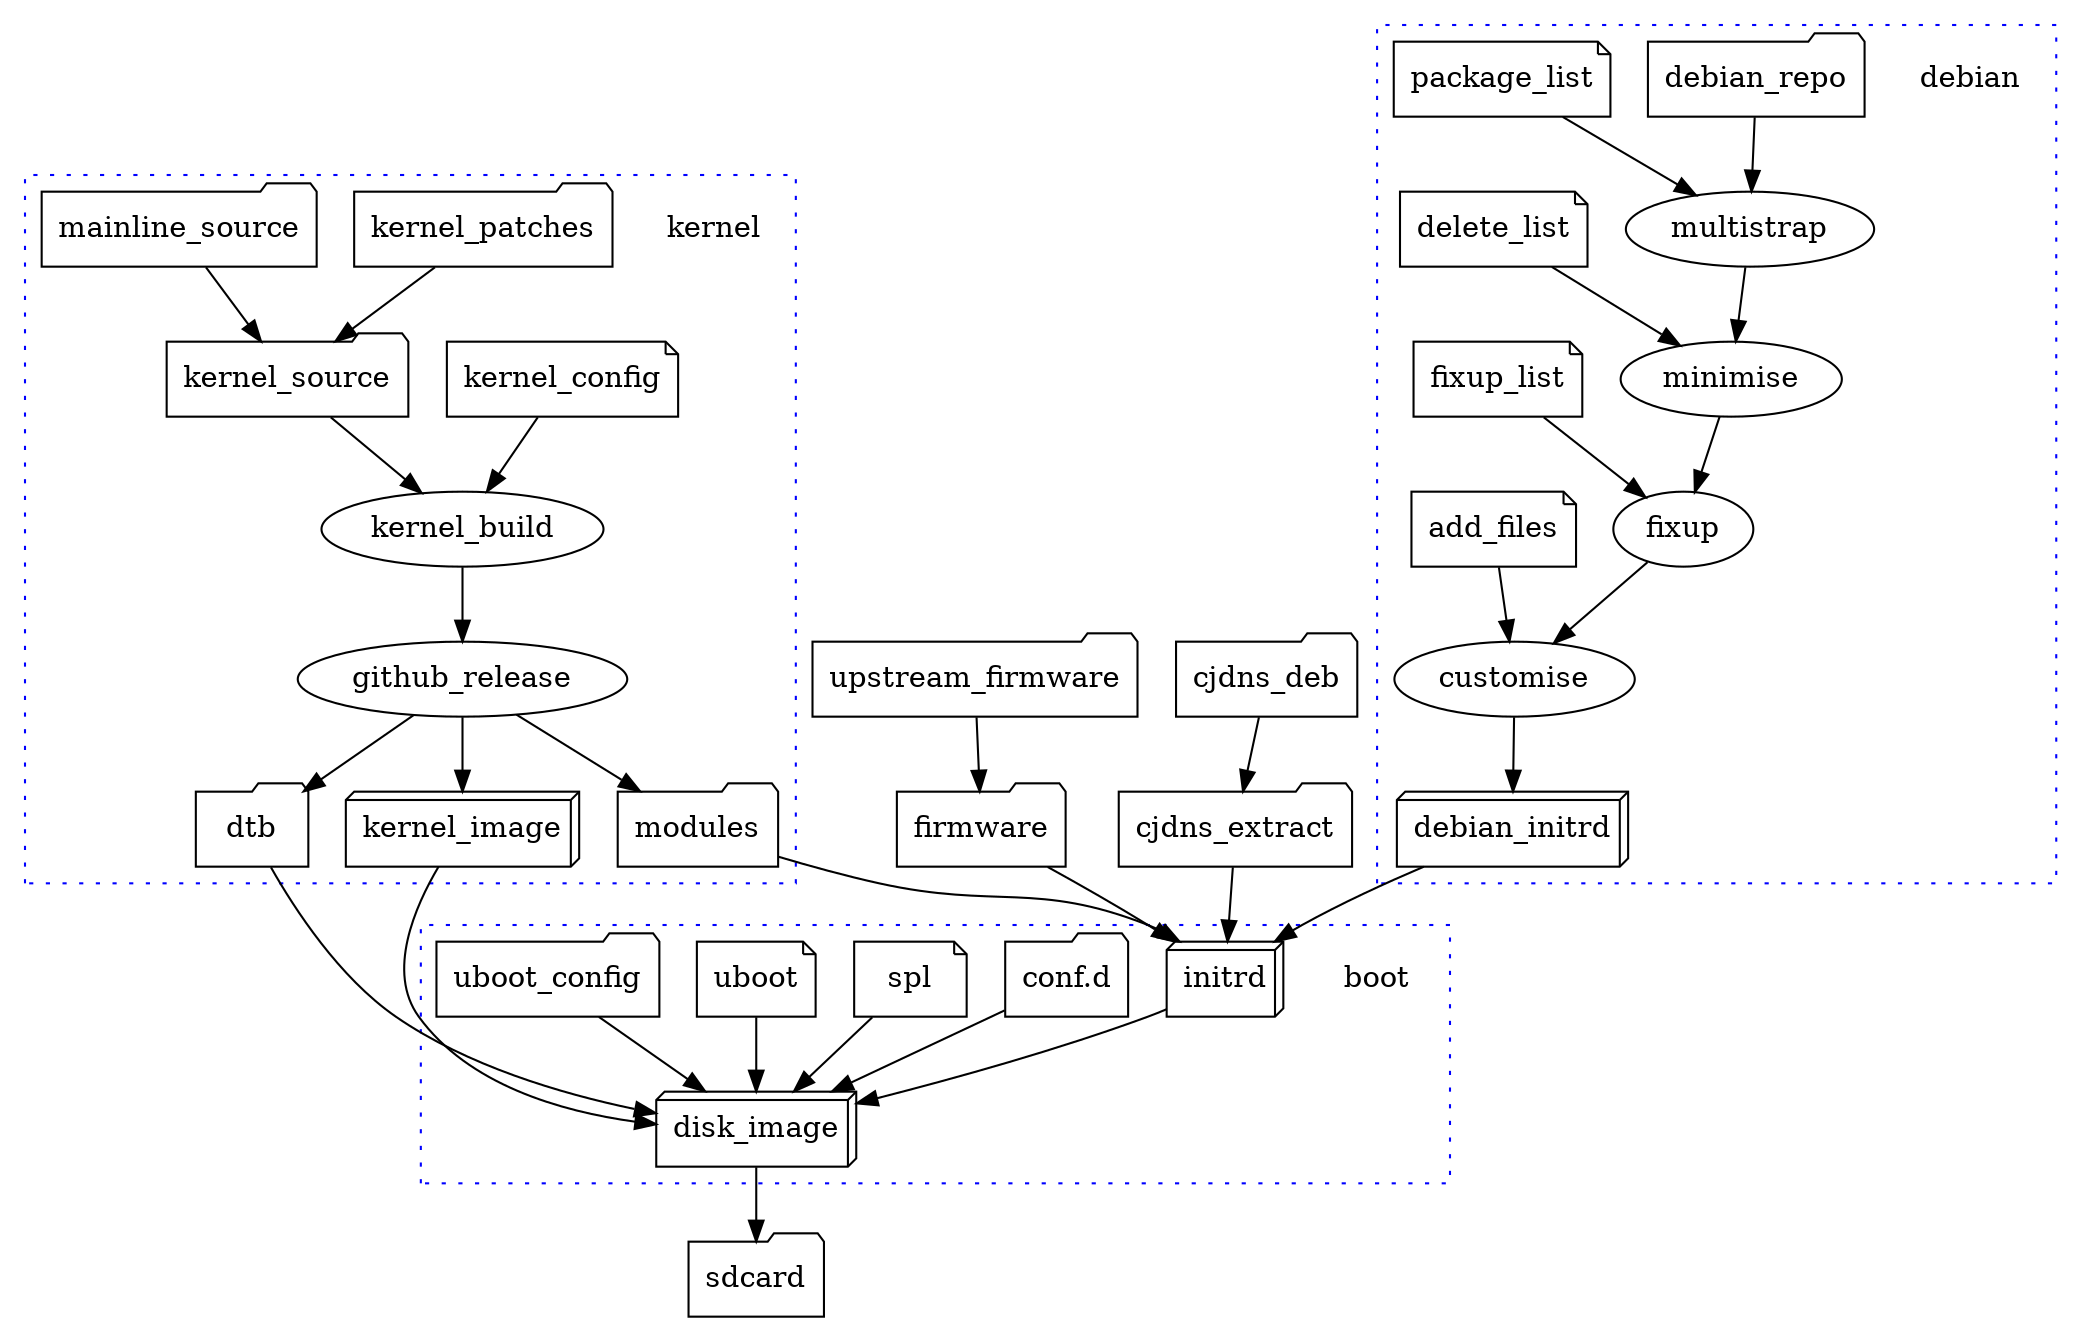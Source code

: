 #
# Outline how the build process works
#

digraph g{

    subgraph cluster_debian {
        debian [shape=plaintext];
        graph[style=dotted];
        color=blue;

        debian_repo [shape=folder];
        package_list [shape=note];
        delete_list [shape=note];
        fixup_list [shape=note];
        add_files [shape=note];
        debian_initrd [shape=box3d];

        debian_repo -> multistrap -> minimise -> fixup -> customise;

        package_list -> multistrap;
        delete_list -> minimise;
        fixup_list -> fixup;
        add_files -> customise;

        customise -> debian_initrd;
    }
    
    subgraph cluster_kernel {
        kernel [shape=plaintext];
        graph[style=dotted];
        color=blue;

        kernel_config [shape=note];
        mainline_source [shape=folder];
        kernel_patches [shape=folder];
        kernel_source [shape=folder];
        kernel_image [shape=box3d];
        modules [shape=folder];
        dtb [shape=folder];

        kernel_patches -> kernel_source;
        mainline_source -> kernel_source;
        kernel_source -> kernel_build;
        kernel_config -> kernel_build;

        kernel_build -> github_release -> kernel_image;
        github_release -> modules;
        github_release -> dtb;
    }

    upstream_firmware [shape=folder];
    firmware [shape=folder];
    upstream_firmware -> firmware;

    cjdns_deb [shape=folder];
    cjdns_extract [shape=folder];
    cjdns_deb -> cjdns_extract;

    subgraph cluster_boot {
        boot [shape=plaintext];
        graph[style=dotted];
        color=blue;

        initrd [shape=box3d];
        conf_d [label="conf.d" shape=folder];
        spl [shape=note];
        uboot [shape=note];
        uboot_config [shape=folder];

        spl -> disk_image;
        uboot -> disk_image;
        uboot_config -> disk_image;
        initrd -> disk_image;
        conf_d -> disk_image;
        dtb -> disk_image;
    }

    firmware -> initrd;
    debian_initrd -> initrd;
    modules -> initrd;
    cjdns_extract -> initrd;
    kernel_image -> disk_image;

    disk_image [shape=box3d];
    sdcard [shape=folder];
    disk_image -> sdcard;
}

